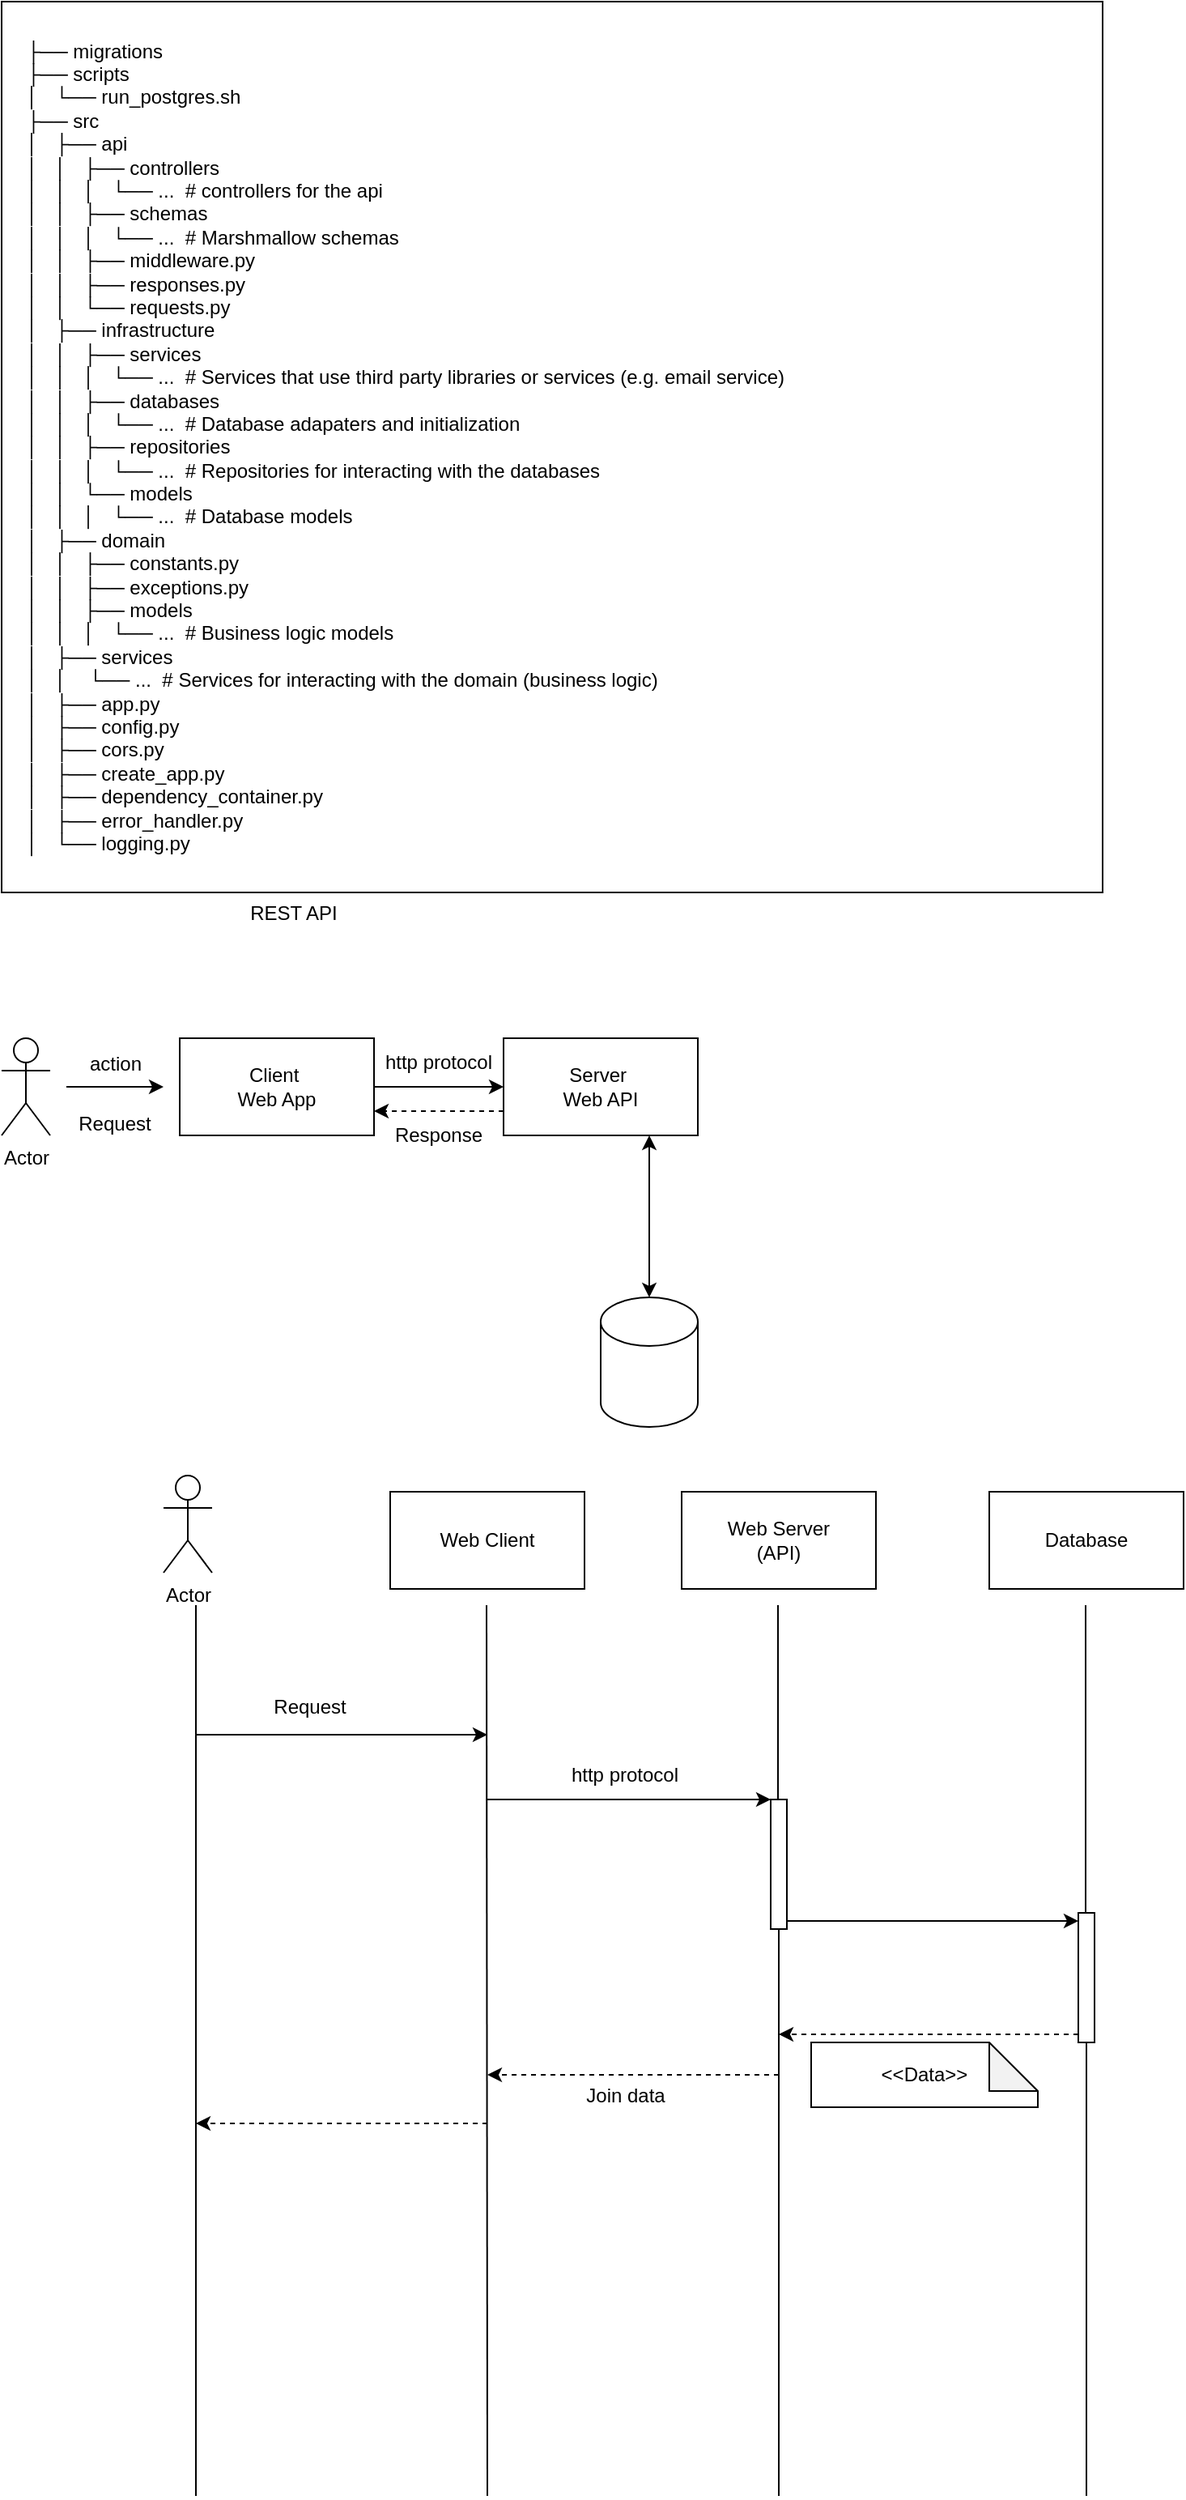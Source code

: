 <mxfile version="28.0.9">
  <diagram name="Trang-1" id="vNifsrmQamGOLkUjOdwq">
    <mxGraphModel dx="778" dy="1637" grid="1" gridSize="10" guides="1" tooltips="1" connect="1" arrows="1" fold="1" page="1" pageScale="1" pageWidth="827" pageHeight="1169" math="0" shadow="0">
      <root>
        <mxCell id="0" />
        <mxCell id="1" parent="0" />
        <mxCell id="87PJ7_mTIpQ2_RzItXcB-1" value="Actor" style="shape=umlActor;verticalLabelPosition=bottom;verticalAlign=top;html=1;outlineConnect=0;" vertex="1" parent="1">
          <mxGeometry x="20" y="210" width="30" height="60" as="geometry" />
        </mxCell>
        <mxCell id="87PJ7_mTIpQ2_RzItXcB-2" value="" style="endArrow=classic;html=1;rounded=0;" edge="1" parent="1">
          <mxGeometry width="50" height="50" relative="1" as="geometry">
            <mxPoint x="60" y="240" as="sourcePoint" />
            <mxPoint x="120" y="240" as="targetPoint" />
          </mxGeometry>
        </mxCell>
        <mxCell id="87PJ7_mTIpQ2_RzItXcB-3" value="action" style="text;html=1;align=center;verticalAlign=middle;resizable=0;points=[];autosize=1;strokeColor=none;fillColor=none;" vertex="1" parent="1">
          <mxGeometry x="60" y="211" width="60" height="30" as="geometry" />
        </mxCell>
        <mxCell id="87PJ7_mTIpQ2_RzItXcB-4" value="REST API" style="text;html=1;align=center;verticalAlign=middle;resizable=0;points=[];autosize=1;strokeColor=none;fillColor=none;" vertex="1" parent="1">
          <mxGeometry x="160" y="118" width="80" height="30" as="geometry" />
        </mxCell>
        <mxCell id="87PJ7_mTIpQ2_RzItXcB-5" value="Client&amp;nbsp;&lt;div&gt;Web App&lt;/div&gt;" style="rounded=0;whiteSpace=wrap;html=1;" vertex="1" parent="1">
          <mxGeometry x="130" y="210" width="120" height="60" as="geometry" />
        </mxCell>
        <mxCell id="87PJ7_mTIpQ2_RzItXcB-6" value="" style="endArrow=classic;html=1;rounded=0;exitX=1;exitY=0.5;exitDx=0;exitDy=0;" edge="1" parent="1" source="87PJ7_mTIpQ2_RzItXcB-5" target="87PJ7_mTIpQ2_RzItXcB-7">
          <mxGeometry width="50" height="50" relative="1" as="geometry">
            <mxPoint x="380" y="270" as="sourcePoint" />
            <mxPoint x="320" y="240" as="targetPoint" />
          </mxGeometry>
        </mxCell>
        <mxCell id="87PJ7_mTIpQ2_RzItXcB-18" style="edgeStyle=orthogonalEdgeStyle;rounded=0;orthogonalLoop=1;jettySize=auto;html=1;exitX=0;exitY=0.75;exitDx=0;exitDy=0;entryX=1;entryY=0.75;entryDx=0;entryDy=0;dashed=1;" edge="1" parent="1" source="87PJ7_mTIpQ2_RzItXcB-7" target="87PJ7_mTIpQ2_RzItXcB-5">
          <mxGeometry relative="1" as="geometry" />
        </mxCell>
        <mxCell id="87PJ7_mTIpQ2_RzItXcB-7" value="Server&amp;nbsp;&lt;div&gt;Web API&lt;/div&gt;" style="rounded=0;whiteSpace=wrap;html=1;" vertex="1" parent="1">
          <mxGeometry x="330" y="210" width="120" height="60" as="geometry" />
        </mxCell>
        <mxCell id="87PJ7_mTIpQ2_RzItXcB-8" value="http protocol" style="text;html=1;align=center;verticalAlign=middle;whiteSpace=wrap;rounded=0;" vertex="1" parent="1">
          <mxGeometry x="250" y="210" width="80" height="30" as="geometry" />
        </mxCell>
        <mxCell id="87PJ7_mTIpQ2_RzItXcB-9" value="Request" style="text;html=1;align=center;verticalAlign=middle;whiteSpace=wrap;rounded=0;" vertex="1" parent="1">
          <mxGeometry x="60" y="248" width="60" height="30" as="geometry" />
        </mxCell>
        <mxCell id="87PJ7_mTIpQ2_RzItXcB-10" value="Response" style="text;html=1;align=center;verticalAlign=middle;whiteSpace=wrap;rounded=0;" vertex="1" parent="1">
          <mxGeometry x="260" y="255" width="60" height="30" as="geometry" />
        </mxCell>
        <mxCell id="87PJ7_mTIpQ2_RzItXcB-13" value="" style="endArrow=classic;startArrow=classic;html=1;rounded=0;exitX=0.75;exitY=1;exitDx=0;exitDy=0;" edge="1" parent="1" source="87PJ7_mTIpQ2_RzItXcB-7" target="87PJ7_mTIpQ2_RzItXcB-14">
          <mxGeometry width="50" height="50" relative="1" as="geometry">
            <mxPoint x="430" y="380" as="sourcePoint" />
            <mxPoint x="430" y="270" as="targetPoint" />
          </mxGeometry>
        </mxCell>
        <mxCell id="87PJ7_mTIpQ2_RzItXcB-14" value="" style="shape=cylinder3;whiteSpace=wrap;html=1;boundedLbl=1;backgroundOutline=1;size=15;" vertex="1" parent="1">
          <mxGeometry x="390" y="370" width="60" height="80" as="geometry" />
        </mxCell>
        <mxCell id="87PJ7_mTIpQ2_RzItXcB-19" value="Web Client" style="rounded=0;whiteSpace=wrap;html=1;" vertex="1" parent="1">
          <mxGeometry x="260" y="490" width="120" height="60" as="geometry" />
        </mxCell>
        <mxCell id="87PJ7_mTIpQ2_RzItXcB-20" value="Actor" style="shape=umlActor;verticalLabelPosition=bottom;verticalAlign=top;html=1;outlineConnect=0;" vertex="1" parent="1">
          <mxGeometry x="120" y="480" width="30" height="60" as="geometry" />
        </mxCell>
        <mxCell id="87PJ7_mTIpQ2_RzItXcB-21" value="Web Server&lt;div&gt;(API)&lt;/div&gt;" style="rounded=0;whiteSpace=wrap;html=1;" vertex="1" parent="1">
          <mxGeometry x="440" y="490" width="120" height="60" as="geometry" />
        </mxCell>
        <mxCell id="87PJ7_mTIpQ2_RzItXcB-23" value="" style="endArrow=none;html=1;rounded=0;" edge="1" parent="1">
          <mxGeometry width="50" height="50" relative="1" as="geometry">
            <mxPoint x="140" y="1110" as="sourcePoint" />
            <mxPoint x="140" y="560" as="targetPoint" />
          </mxGeometry>
        </mxCell>
        <mxCell id="87PJ7_mTIpQ2_RzItXcB-24" value="" style="endArrow=none;html=1;rounded=0;" edge="1" parent="1">
          <mxGeometry width="50" height="50" relative="1" as="geometry">
            <mxPoint x="320" y="1110" as="sourcePoint" />
            <mxPoint x="319.5" y="560" as="targetPoint" />
          </mxGeometry>
        </mxCell>
        <mxCell id="87PJ7_mTIpQ2_RzItXcB-25" value="" style="endArrow=none;html=1;rounded=0;" edge="1" parent="1" source="87PJ7_mTIpQ2_RzItXcB-35">
          <mxGeometry width="50" height="50" relative="1" as="geometry">
            <mxPoint x="499.5" y="880" as="sourcePoint" />
            <mxPoint x="499.5" y="560" as="targetPoint" />
          </mxGeometry>
        </mxCell>
        <mxCell id="87PJ7_mTIpQ2_RzItXcB-26" value="Database" style="rounded=0;whiteSpace=wrap;html=1;" vertex="1" parent="1">
          <mxGeometry x="630" y="490" width="120" height="60" as="geometry" />
        </mxCell>
        <mxCell id="87PJ7_mTIpQ2_RzItXcB-27" value="" style="endArrow=none;html=1;rounded=0;" edge="1" parent="1" source="87PJ7_mTIpQ2_RzItXcB-40">
          <mxGeometry width="50" height="50" relative="1" as="geometry">
            <mxPoint x="689.5" y="880" as="sourcePoint" />
            <mxPoint x="689.5" y="560" as="targetPoint" />
          </mxGeometry>
        </mxCell>
        <mxCell id="87PJ7_mTIpQ2_RzItXcB-29" value="" style="endArrow=classic;html=1;rounded=0;" edge="1" parent="1">
          <mxGeometry width="50" height="50" relative="1" as="geometry">
            <mxPoint x="140" y="640" as="sourcePoint" />
            <mxPoint x="320" y="640" as="targetPoint" />
          </mxGeometry>
        </mxCell>
        <mxCell id="87PJ7_mTIpQ2_RzItXcB-30" value="Request" style="text;html=1;align=center;verticalAlign=middle;resizable=0;points=[];autosize=1;strokeColor=none;fillColor=none;" vertex="1" parent="1">
          <mxGeometry x="175" y="608" width="70" height="30" as="geometry" />
        </mxCell>
        <mxCell id="87PJ7_mTIpQ2_RzItXcB-31" value="" style="endArrow=classic;html=1;rounded=0;" edge="1" parent="1" target="87PJ7_mTIpQ2_RzItXcB-35">
          <mxGeometry width="50" height="50" relative="1" as="geometry">
            <mxPoint x="320" y="680" as="sourcePoint" />
            <mxPoint x="500" y="680" as="targetPoint" />
          </mxGeometry>
        </mxCell>
        <mxCell id="87PJ7_mTIpQ2_RzItXcB-32" value="http protocol" style="text;html=1;align=center;verticalAlign=middle;whiteSpace=wrap;rounded=0;" vertex="1" parent="1">
          <mxGeometry x="370" y="650" width="70" height="30" as="geometry" />
        </mxCell>
        <mxCell id="87PJ7_mTIpQ2_RzItXcB-36" value="" style="endArrow=none;html=1;rounded=0;" edge="1" parent="1" target="87PJ7_mTIpQ2_RzItXcB-35">
          <mxGeometry width="50" height="50" relative="1" as="geometry">
            <mxPoint x="500" y="1110" as="sourcePoint" />
            <mxPoint x="499.5" y="560" as="targetPoint" />
          </mxGeometry>
        </mxCell>
        <mxCell id="87PJ7_mTIpQ2_RzItXcB-38" style="edgeStyle=orthogonalEdgeStyle;rounded=0;orthogonalLoop=1;jettySize=auto;html=1;curved=0;exitX=1;exitY=1;exitDx=0;exitDy=-5;exitPerimeter=0;entryX=0;entryY=0;entryDx=0;entryDy=5;entryPerimeter=0;" edge="1" parent="1" source="87PJ7_mTIpQ2_RzItXcB-35" target="87PJ7_mTIpQ2_RzItXcB-40">
          <mxGeometry relative="1" as="geometry">
            <mxPoint x="690" y="755" as="targetPoint" />
          </mxGeometry>
        </mxCell>
        <mxCell id="87PJ7_mTIpQ2_RzItXcB-35" value="" style="html=1;points=[[0,0,0,0,5],[0,1,0,0,-5],[1,0,0,0,5],[1,1,0,0,-5]];perimeter=orthogonalPerimeter;outlineConnect=0;targetShapes=umlLifeline;portConstraint=eastwest;newEdgeStyle={&quot;curved&quot;:0,&quot;rounded&quot;:0};" vertex="1" parent="1">
          <mxGeometry x="495" y="680" width="10" height="80" as="geometry" />
        </mxCell>
        <mxCell id="87PJ7_mTIpQ2_RzItXcB-39" value="" style="endArrow=none;html=1;rounded=0;" edge="1" parent="1" target="87PJ7_mTIpQ2_RzItXcB-40">
          <mxGeometry width="50" height="50" relative="1" as="geometry">
            <mxPoint x="690" y="1110" as="sourcePoint" />
            <mxPoint x="689.5" y="560" as="targetPoint" />
          </mxGeometry>
        </mxCell>
        <mxCell id="87PJ7_mTIpQ2_RzItXcB-41" style="edgeStyle=orthogonalEdgeStyle;rounded=0;orthogonalLoop=1;jettySize=auto;html=1;curved=0;exitX=0;exitY=1;exitDx=0;exitDy=-5;exitPerimeter=0;dashed=1;" edge="1" parent="1" source="87PJ7_mTIpQ2_RzItXcB-40">
          <mxGeometry relative="1" as="geometry">
            <mxPoint x="500" y="825" as="targetPoint" />
          </mxGeometry>
        </mxCell>
        <mxCell id="87PJ7_mTIpQ2_RzItXcB-40" value="" style="html=1;points=[[0,0,0,0,5],[0,1,0,0,-5],[1,0,0,0,5],[1,1,0,0,-5]];perimeter=orthogonalPerimeter;outlineConnect=0;targetShapes=umlLifeline;portConstraint=eastwest;newEdgeStyle={&quot;curved&quot;:0,&quot;rounded&quot;:0};" vertex="1" parent="1">
          <mxGeometry x="685" y="750" width="10" height="80" as="geometry" />
        </mxCell>
        <mxCell id="87PJ7_mTIpQ2_RzItXcB-42" value="&amp;lt;&amp;lt;Data&amp;gt;&amp;gt;" style="shape=note;whiteSpace=wrap;html=1;backgroundOutline=1;darkOpacity=0.05;rotation=0;" vertex="1" parent="1">
          <mxGeometry x="520" y="830" width="140" height="40" as="geometry" />
        </mxCell>
        <mxCell id="87PJ7_mTIpQ2_RzItXcB-44" value="" style="endArrow=classic;html=1;rounded=0;dashed=1;" edge="1" parent="1">
          <mxGeometry width="50" height="50" relative="1" as="geometry">
            <mxPoint x="500" y="850" as="sourcePoint" />
            <mxPoint x="320" y="850" as="targetPoint" />
          </mxGeometry>
        </mxCell>
        <mxCell id="87PJ7_mTIpQ2_RzItXcB-45" value="Join data" style="text;html=1;align=center;verticalAlign=middle;resizable=0;points=[];autosize=1;strokeColor=none;fillColor=none;" vertex="1" parent="1">
          <mxGeometry x="370" y="848" width="70" height="30" as="geometry" />
        </mxCell>
        <mxCell id="87PJ7_mTIpQ2_RzItXcB-47" value="" style="endArrow=classic;html=1;rounded=0;dashed=1;" edge="1" parent="1">
          <mxGeometry width="50" height="50" relative="1" as="geometry">
            <mxPoint x="320" y="880" as="sourcePoint" />
            <mxPoint x="140" y="880" as="targetPoint" />
          </mxGeometry>
        </mxCell>
        <mxCell id="87PJ7_mTIpQ2_RzItXcB-48" value="Text" style="text;html=1;align=center;verticalAlign=middle;resizable=0;points=[];autosize=1;strokeColor=none;fillColor=none;" vertex="1" parent="1">
          <mxGeometry x="325" y="68" width="50" height="30" as="geometry" />
        </mxCell>
        <mxCell id="87PJ7_mTIpQ2_RzItXcB-49" value="&lt;div&gt;&amp;nbsp; &amp;nbsp; ├── migrations&lt;/div&gt;&lt;div&gt;&amp;nbsp; &amp;nbsp; ├── scripts&lt;/div&gt;&lt;div&gt;&amp;nbsp; &amp;nbsp; │&amp;nbsp; &amp;nbsp;└── run_postgres.sh&lt;/div&gt;&lt;div&gt;&amp;nbsp; &amp;nbsp; ├── src&lt;/div&gt;&lt;div&gt;&amp;nbsp; &amp;nbsp; │&amp;nbsp; &amp;nbsp;├── api&lt;/div&gt;&lt;div&gt;&amp;nbsp; &amp;nbsp; │&amp;nbsp; &amp;nbsp;│&amp;nbsp; &amp;nbsp;├── controllers&lt;/div&gt;&lt;div&gt;&amp;nbsp; &amp;nbsp; │&amp;nbsp; &amp;nbsp;│&amp;nbsp; &amp;nbsp;│&amp;nbsp; &amp;nbsp;└── ...&amp;nbsp; # controllers for the api&lt;/div&gt;&lt;div&gt;&amp;nbsp; &amp;nbsp; │&amp;nbsp; &amp;nbsp;│&amp;nbsp; &amp;nbsp;├── schemas&lt;/div&gt;&lt;div&gt;&amp;nbsp; &amp;nbsp; │&amp;nbsp; &amp;nbsp;│&amp;nbsp; &amp;nbsp;│&amp;nbsp; &amp;nbsp;└── ...&amp;nbsp; # Marshmallow schemas&lt;/div&gt;&lt;div&gt;&amp;nbsp; &amp;nbsp; │&amp;nbsp; &amp;nbsp;│&amp;nbsp; &amp;nbsp;├── middleware.py&lt;/div&gt;&lt;div&gt;&amp;nbsp; &amp;nbsp; │&amp;nbsp; &amp;nbsp;│&amp;nbsp; &amp;nbsp;├── responses.py&lt;/div&gt;&lt;div&gt;&amp;nbsp; &amp;nbsp; │&amp;nbsp; &amp;nbsp;│&amp;nbsp; &amp;nbsp;└── requests.py&lt;/div&gt;&lt;div&gt;&amp;nbsp; &amp;nbsp; │&amp;nbsp; &amp;nbsp;├── infrastructure&lt;/div&gt;&lt;div&gt;&amp;nbsp; &amp;nbsp; │&amp;nbsp; &amp;nbsp;│&amp;nbsp; &amp;nbsp;├── services&lt;/div&gt;&lt;div&gt;&amp;nbsp; &amp;nbsp; │&amp;nbsp; &amp;nbsp;│&amp;nbsp; &amp;nbsp;│&amp;nbsp; &amp;nbsp;└── ...&amp;nbsp; # Services that use third party libraries or services (e.g. email service)&lt;/div&gt;&lt;div&gt;&amp;nbsp; &amp;nbsp; │&amp;nbsp; &amp;nbsp;│&amp;nbsp; &amp;nbsp;├── databases&lt;/div&gt;&lt;div&gt;&amp;nbsp; &amp;nbsp; │&amp;nbsp; &amp;nbsp;│&amp;nbsp; &amp;nbsp;│&amp;nbsp; &amp;nbsp;└── ...&amp;nbsp; # Database adapaters and initialization&lt;/div&gt;&lt;div&gt;&amp;nbsp; &amp;nbsp; │&amp;nbsp; &amp;nbsp;│&amp;nbsp; &amp;nbsp;├── repositories&lt;/div&gt;&lt;div&gt;&amp;nbsp; &amp;nbsp; │&amp;nbsp; &amp;nbsp;│&amp;nbsp; &amp;nbsp;│&amp;nbsp; &amp;nbsp;└── ...&amp;nbsp; # Repositories for interacting with the databases&lt;/div&gt;&lt;div&gt;&amp;nbsp; &amp;nbsp; │&amp;nbsp; &amp;nbsp;│&amp;nbsp; &amp;nbsp;└── models&lt;/div&gt;&lt;div&gt;&amp;nbsp; &amp;nbsp; │&amp;nbsp; &amp;nbsp;│&amp;nbsp; &amp;nbsp;│&amp;nbsp; &amp;nbsp;└── ...&amp;nbsp; # Database models&lt;/div&gt;&lt;div&gt;&amp;nbsp; &amp;nbsp; │&amp;nbsp; &amp;nbsp;├── domain&lt;/div&gt;&lt;div&gt;&amp;nbsp; &amp;nbsp; │&amp;nbsp; &amp;nbsp;│&amp;nbsp; &amp;nbsp;├── constants.py&lt;/div&gt;&lt;div&gt;&amp;nbsp; &amp;nbsp; │&amp;nbsp; &amp;nbsp;│&amp;nbsp; &amp;nbsp;├── exceptions.py&lt;/div&gt;&lt;div&gt;&amp;nbsp; &amp;nbsp; │&amp;nbsp; &amp;nbsp;│&amp;nbsp; &amp;nbsp;├── models&lt;/div&gt;&lt;div&gt;&amp;nbsp; &amp;nbsp; │&amp;nbsp; &amp;nbsp;│&amp;nbsp; &amp;nbsp;│&amp;nbsp; &amp;nbsp;└── ...&amp;nbsp; # Business logic models&lt;/div&gt;&lt;div&gt;&amp;nbsp; &amp;nbsp; │&amp;nbsp; &amp;nbsp;├── services&lt;/div&gt;&lt;div&gt;&amp;nbsp; &amp;nbsp; │&amp;nbsp; &amp;nbsp;│&amp;nbsp; &amp;nbsp; └── ...&amp;nbsp; # Services for interacting with the domain (business logic)&lt;/div&gt;&lt;div&gt;&amp;nbsp; &amp;nbsp; │&amp;nbsp; &amp;nbsp;├── app.py&lt;/div&gt;&lt;div&gt;&amp;nbsp; &amp;nbsp; │&amp;nbsp; &amp;nbsp;├── config.py&lt;/div&gt;&lt;div&gt;&amp;nbsp; &amp;nbsp; │&amp;nbsp; &amp;nbsp;├── cors.py&lt;/div&gt;&lt;div&gt;&amp;nbsp; &amp;nbsp; │&amp;nbsp; &amp;nbsp;├── create_app.py&lt;/div&gt;&lt;div&gt;&amp;nbsp; &amp;nbsp; │&amp;nbsp; &amp;nbsp;├── dependency_container.py&lt;/div&gt;&lt;div&gt;&amp;nbsp; &amp;nbsp; │&amp;nbsp; &amp;nbsp;├── error_handler.py&lt;/div&gt;&lt;div&gt;&amp;nbsp; &amp;nbsp; │&amp;nbsp; &amp;nbsp;└── logging.py&lt;/div&gt;" style="rounded=0;whiteSpace=wrap;html=1;align=left;" vertex="1" parent="1">
          <mxGeometry x="20" y="-430" width="680" height="550" as="geometry" />
        </mxCell>
      </root>
    </mxGraphModel>
  </diagram>
</mxfile>
